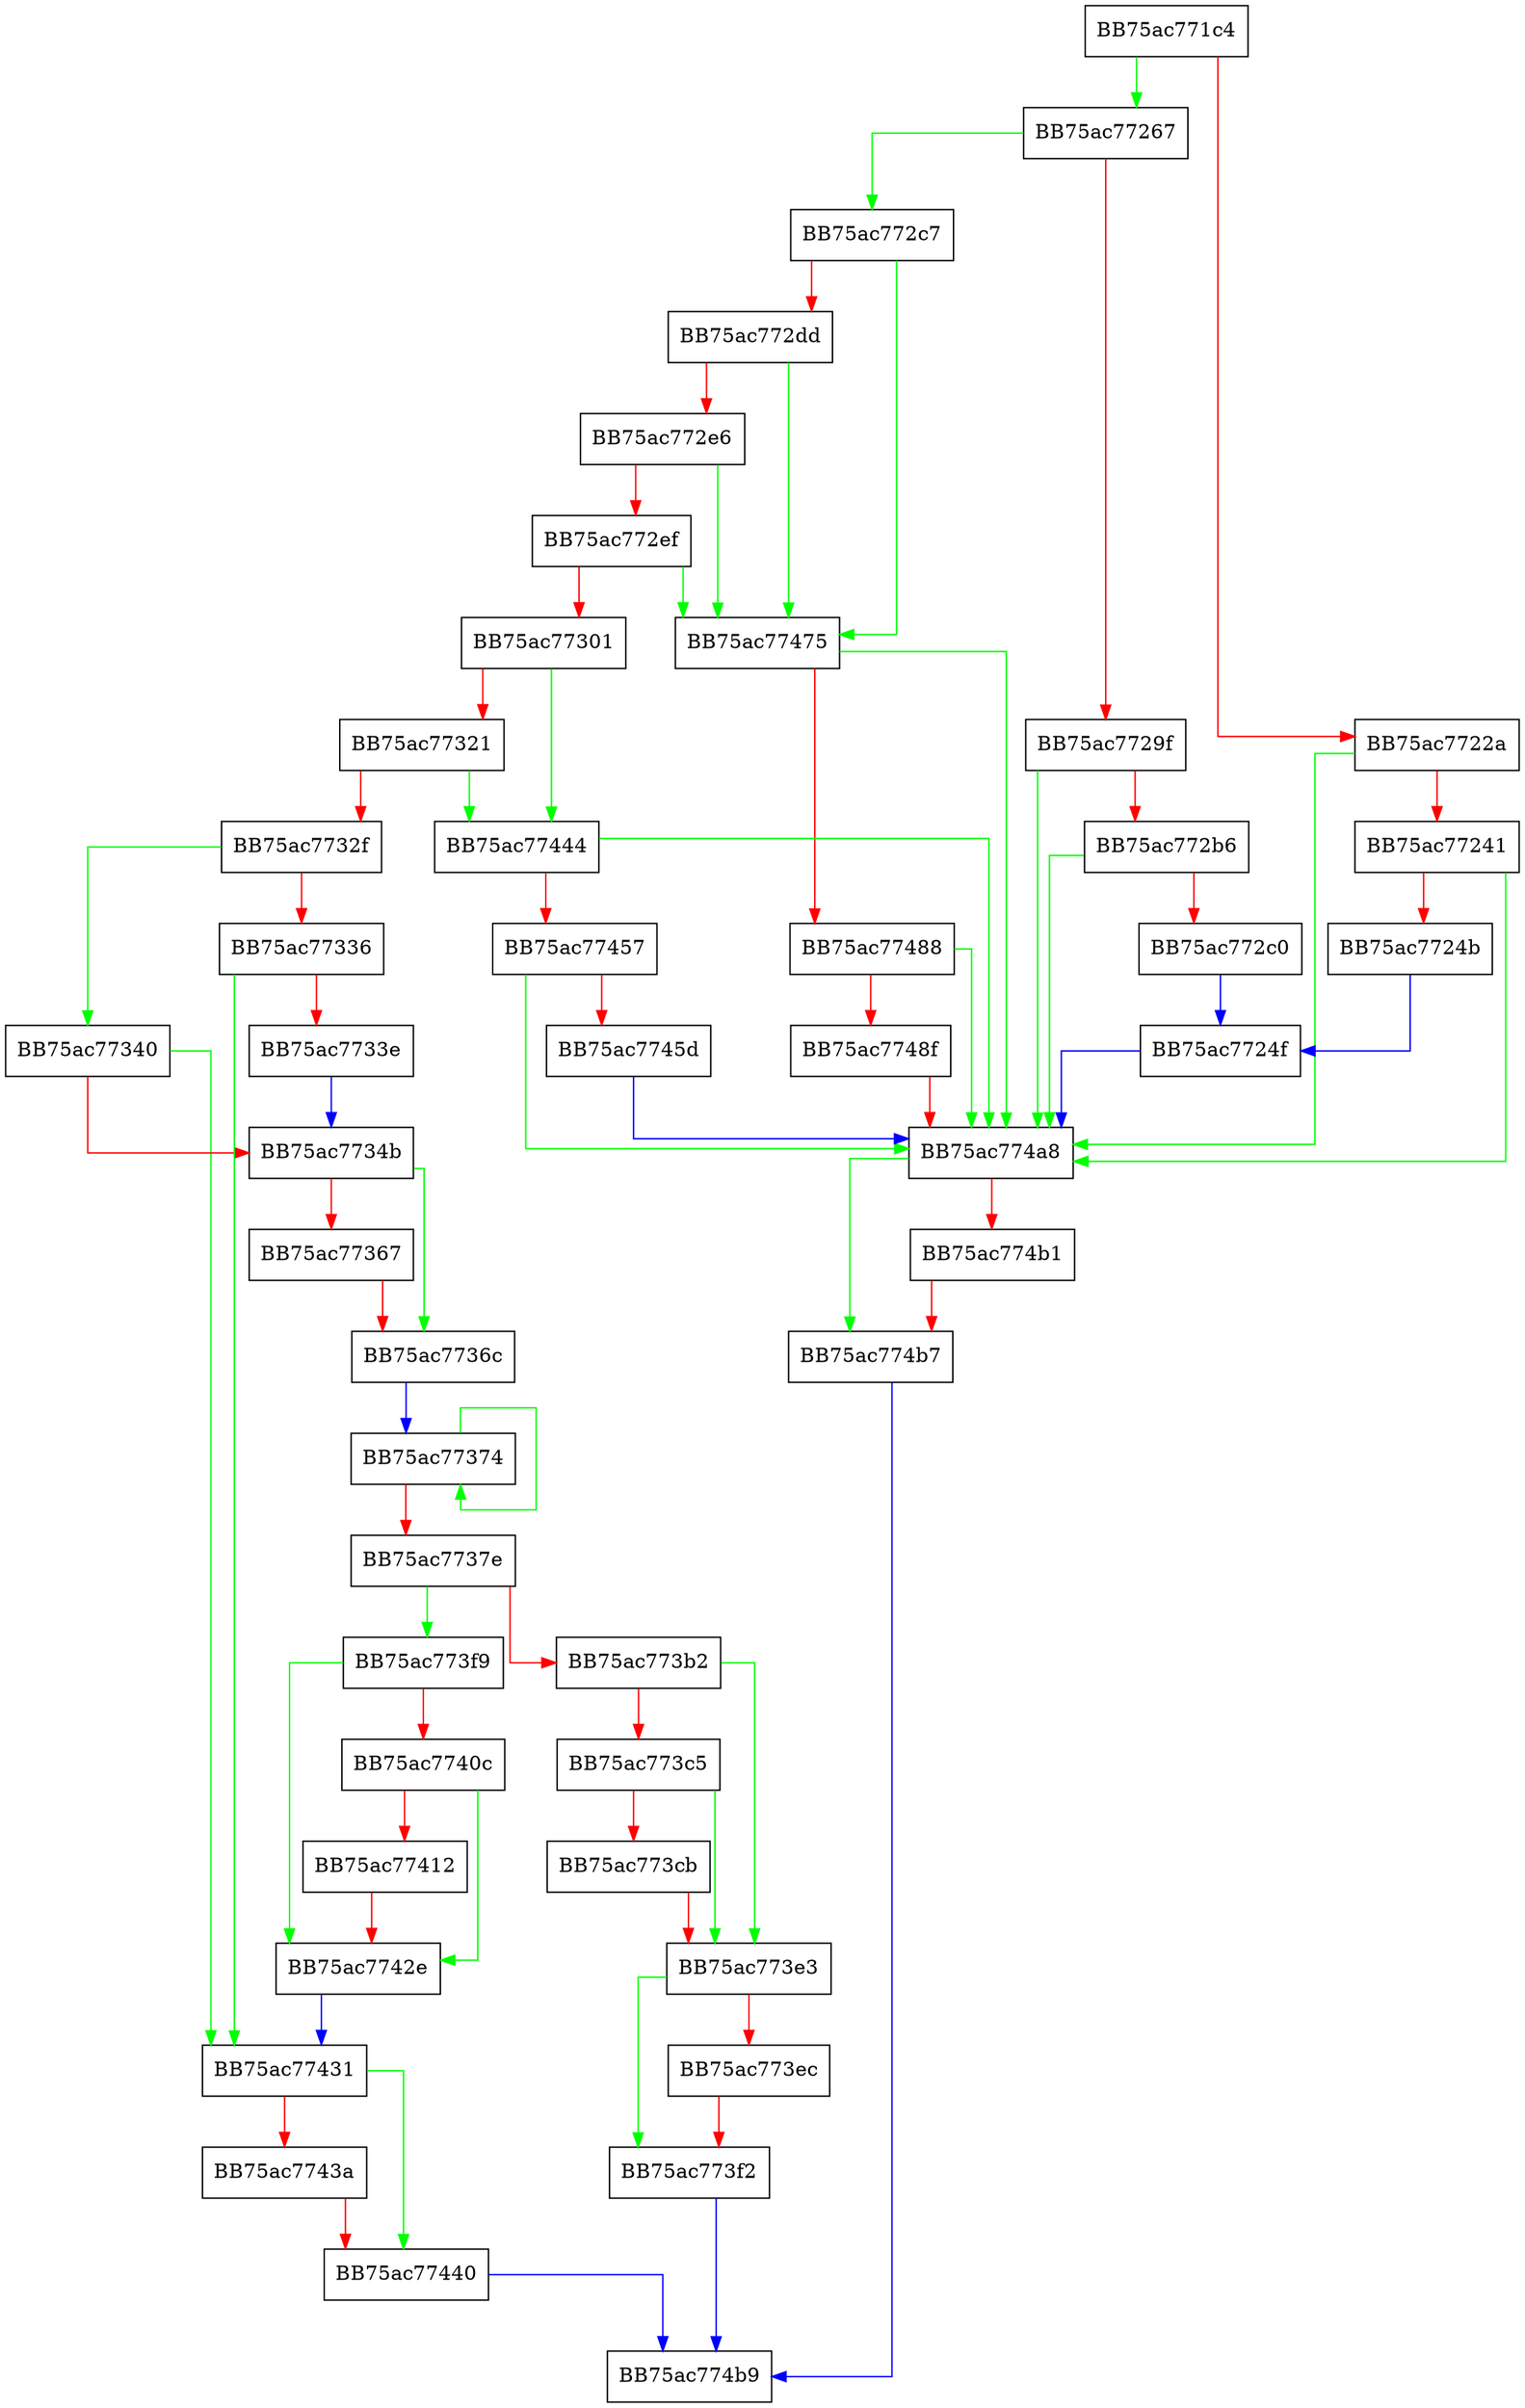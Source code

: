 digraph GetAndSetTimeout {
  node [shape="box"];
  graph [splines=ortho];
  BB75ac771c4 -> BB75ac77267 [color="green"];
  BB75ac771c4 -> BB75ac7722a [color="red"];
  BB75ac7722a -> BB75ac774a8 [color="green"];
  BB75ac7722a -> BB75ac77241 [color="red"];
  BB75ac77241 -> BB75ac774a8 [color="green"];
  BB75ac77241 -> BB75ac7724b [color="red"];
  BB75ac7724b -> BB75ac7724f [color="blue"];
  BB75ac7724f -> BB75ac774a8 [color="blue"];
  BB75ac77267 -> BB75ac772c7 [color="green"];
  BB75ac77267 -> BB75ac7729f [color="red"];
  BB75ac7729f -> BB75ac774a8 [color="green"];
  BB75ac7729f -> BB75ac772b6 [color="red"];
  BB75ac772b6 -> BB75ac774a8 [color="green"];
  BB75ac772b6 -> BB75ac772c0 [color="red"];
  BB75ac772c0 -> BB75ac7724f [color="blue"];
  BB75ac772c7 -> BB75ac77475 [color="green"];
  BB75ac772c7 -> BB75ac772dd [color="red"];
  BB75ac772dd -> BB75ac77475 [color="green"];
  BB75ac772dd -> BB75ac772e6 [color="red"];
  BB75ac772e6 -> BB75ac77475 [color="green"];
  BB75ac772e6 -> BB75ac772ef [color="red"];
  BB75ac772ef -> BB75ac77475 [color="green"];
  BB75ac772ef -> BB75ac77301 [color="red"];
  BB75ac77301 -> BB75ac77444 [color="green"];
  BB75ac77301 -> BB75ac77321 [color="red"];
  BB75ac77321 -> BB75ac77444 [color="green"];
  BB75ac77321 -> BB75ac7732f [color="red"];
  BB75ac7732f -> BB75ac77340 [color="green"];
  BB75ac7732f -> BB75ac77336 [color="red"];
  BB75ac77336 -> BB75ac77431 [color="green"];
  BB75ac77336 -> BB75ac7733e [color="red"];
  BB75ac7733e -> BB75ac7734b [color="blue"];
  BB75ac77340 -> BB75ac77431 [color="green"];
  BB75ac77340 -> BB75ac7734b [color="red"];
  BB75ac7734b -> BB75ac7736c [color="green"];
  BB75ac7734b -> BB75ac77367 [color="red"];
  BB75ac77367 -> BB75ac7736c [color="red"];
  BB75ac7736c -> BB75ac77374 [color="blue"];
  BB75ac77374 -> BB75ac77374 [color="green"];
  BB75ac77374 -> BB75ac7737e [color="red"];
  BB75ac7737e -> BB75ac773f9 [color="green"];
  BB75ac7737e -> BB75ac773b2 [color="red"];
  BB75ac773b2 -> BB75ac773e3 [color="green"];
  BB75ac773b2 -> BB75ac773c5 [color="red"];
  BB75ac773c5 -> BB75ac773e3 [color="green"];
  BB75ac773c5 -> BB75ac773cb [color="red"];
  BB75ac773cb -> BB75ac773e3 [color="red"];
  BB75ac773e3 -> BB75ac773f2 [color="green"];
  BB75ac773e3 -> BB75ac773ec [color="red"];
  BB75ac773ec -> BB75ac773f2 [color="red"];
  BB75ac773f2 -> BB75ac774b9 [color="blue"];
  BB75ac773f9 -> BB75ac7742e [color="green"];
  BB75ac773f9 -> BB75ac7740c [color="red"];
  BB75ac7740c -> BB75ac7742e [color="green"];
  BB75ac7740c -> BB75ac77412 [color="red"];
  BB75ac77412 -> BB75ac7742e [color="red"];
  BB75ac7742e -> BB75ac77431 [color="blue"];
  BB75ac77431 -> BB75ac77440 [color="green"];
  BB75ac77431 -> BB75ac7743a [color="red"];
  BB75ac7743a -> BB75ac77440 [color="red"];
  BB75ac77440 -> BB75ac774b9 [color="blue"];
  BB75ac77444 -> BB75ac774a8 [color="green"];
  BB75ac77444 -> BB75ac77457 [color="red"];
  BB75ac77457 -> BB75ac774a8 [color="green"];
  BB75ac77457 -> BB75ac7745d [color="red"];
  BB75ac7745d -> BB75ac774a8 [color="blue"];
  BB75ac77475 -> BB75ac774a8 [color="green"];
  BB75ac77475 -> BB75ac77488 [color="red"];
  BB75ac77488 -> BB75ac774a8 [color="green"];
  BB75ac77488 -> BB75ac7748f [color="red"];
  BB75ac7748f -> BB75ac774a8 [color="red"];
  BB75ac774a8 -> BB75ac774b7 [color="green"];
  BB75ac774a8 -> BB75ac774b1 [color="red"];
  BB75ac774b1 -> BB75ac774b7 [color="red"];
  BB75ac774b7 -> BB75ac774b9 [color="blue"];
}